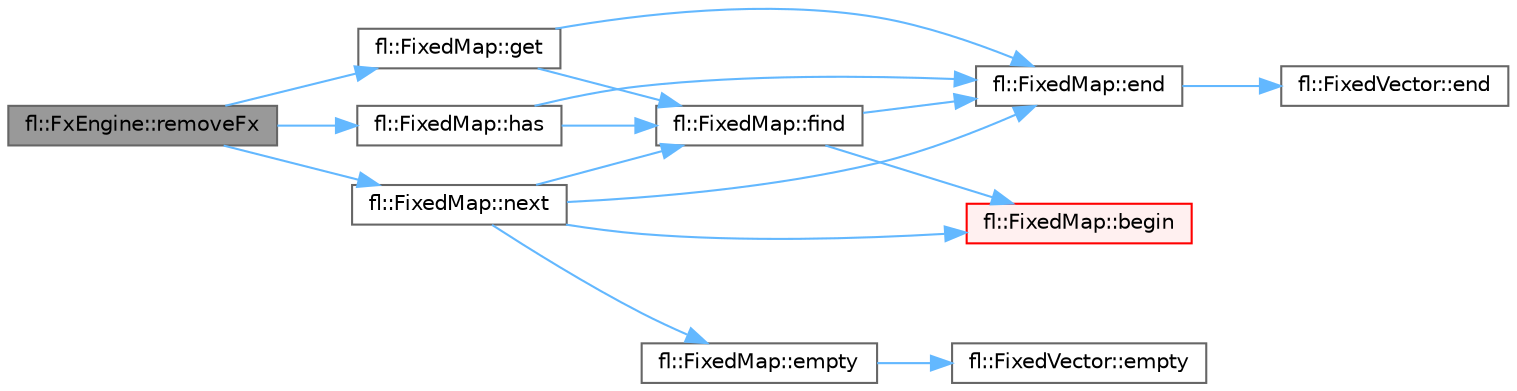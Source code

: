 digraph "fl::FxEngine::removeFx"
{
 // LATEX_PDF_SIZE
  bgcolor="transparent";
  edge [fontname=Helvetica,fontsize=10,labelfontname=Helvetica,labelfontsize=10];
  node [fontname=Helvetica,fontsize=10,shape=box,height=0.2,width=0.4];
  rankdir="LR";
  Node1 [id="Node000001",label="fl::FxEngine::removeFx",height=0.2,width=0.4,color="gray40", fillcolor="grey60", style="filled", fontcolor="black",tooltip="Requests removal of an effect from the engine, which might not happen immediately (for example the Fx..."];
  Node1 -> Node2 [id="edge1_Node000001_Node000002",color="steelblue1",style="solid",tooltip=" "];
  Node2 [id="Node000002",label="fl::FixedMap::get",height=0.2,width=0.4,color="grey40", fillcolor="white", style="filled",URL="$d2/df3/classfl_1_1_fixed_map.html#ac2c703c3d250cdb2c30101766c1810d6",tooltip=" "];
  Node2 -> Node3 [id="edge2_Node000002_Node000003",color="steelblue1",style="solid",tooltip=" "];
  Node3 [id="Node000003",label="fl::FixedMap::end",height=0.2,width=0.4,color="grey40", fillcolor="white", style="filled",URL="$d2/df3/classfl_1_1_fixed_map.html#a25851b559aa5ae81d52c0c5792d10bf5",tooltip=" "];
  Node3 -> Node4 [id="edge3_Node000003_Node000004",color="steelblue1",style="solid",tooltip=" "];
  Node4 [id="Node000004",label="fl::FixedVector::end",height=0.2,width=0.4,color="grey40", fillcolor="white", style="filled",URL="$d3/d73/classfl_1_1_fixed_vector.html#af8f3eb485dff77110efec26993f206c4",tooltip=" "];
  Node2 -> Node5 [id="edge4_Node000002_Node000005",color="steelblue1",style="solid",tooltip=" "];
  Node5 [id="Node000005",label="fl::FixedMap::find",height=0.2,width=0.4,color="grey40", fillcolor="white", style="filled",URL="$d2/df3/classfl_1_1_fixed_map.html#a85134d13ee9474e0ac60284e965ccbb3",tooltip=" "];
  Node5 -> Node6 [id="edge5_Node000005_Node000006",color="steelblue1",style="solid",tooltip=" "];
  Node6 [id="Node000006",label="fl::FixedMap::begin",height=0.2,width=0.4,color="red", fillcolor="#FFF0F0", style="filled",URL="$d2/df3/classfl_1_1_fixed_map.html#a5bcfb52c7949403994eed767316e237b",tooltip=" "];
  Node5 -> Node3 [id="edge6_Node000005_Node000003",color="steelblue1",style="solid",tooltip=" "];
  Node1 -> Node8 [id="edge7_Node000001_Node000008",color="steelblue1",style="solid",tooltip=" "];
  Node8 [id="Node000008",label="fl::FixedMap::has",height=0.2,width=0.4,color="grey40", fillcolor="white", style="filled",URL="$d2/df3/classfl_1_1_fixed_map.html#a460e3d43563610531faa13038b8f3682",tooltip=" "];
  Node8 -> Node3 [id="edge8_Node000008_Node000003",color="steelblue1",style="solid",tooltip=" "];
  Node8 -> Node5 [id="edge9_Node000008_Node000005",color="steelblue1",style="solid",tooltip=" "];
  Node1 -> Node9 [id="edge10_Node000001_Node000009",color="steelblue1",style="solid",tooltip=" "];
  Node9 [id="Node000009",label="fl::FixedMap::next",height=0.2,width=0.4,color="grey40", fillcolor="white", style="filled",URL="$d2/df3/classfl_1_1_fixed_map.html#a86e9680f024d9fb7a7fa9f96a90f4a1e",tooltip=" "];
  Node9 -> Node6 [id="edge11_Node000009_Node000006",color="steelblue1",style="solid",tooltip=" "];
  Node9 -> Node10 [id="edge12_Node000009_Node000010",color="steelblue1",style="solid",tooltip=" "];
  Node10 [id="Node000010",label="fl::FixedMap::empty",height=0.2,width=0.4,color="grey40", fillcolor="white", style="filled",URL="$d2/df3/classfl_1_1_fixed_map.html#aaa4e5e58299a89ab5a6784b011b2b2a7",tooltip=" "];
  Node10 -> Node11 [id="edge13_Node000010_Node000011",color="steelblue1",style="solid",tooltip=" "];
  Node11 [id="Node000011",label="fl::FixedVector::empty",height=0.2,width=0.4,color="grey40", fillcolor="white", style="filled",URL="$d3/d73/classfl_1_1_fixed_vector.html#aa9b4bb53ec2f9d7ed6c2d237b22489b5",tooltip=" "];
  Node9 -> Node3 [id="edge14_Node000009_Node000003",color="steelblue1",style="solid",tooltip=" "];
  Node9 -> Node5 [id="edge15_Node000009_Node000005",color="steelblue1",style="solid",tooltip=" "];
}
